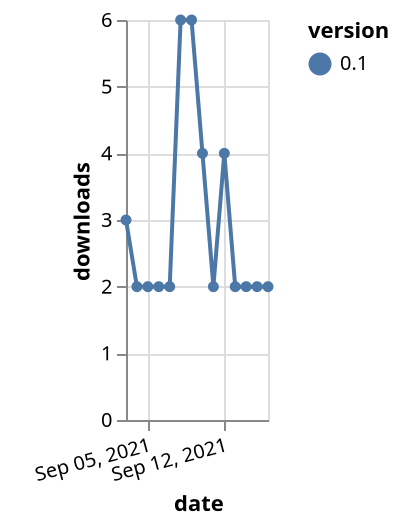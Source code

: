 {"$schema": "https://vega.github.io/schema/vega-lite/v5.json", "description": "A simple bar chart with embedded data.", "data": {"values": [{"date": "2021-09-03", "total": 4596, "delta": 3, "version": "0.1"}, {"date": "2021-09-04", "total": 4598, "delta": 2, "version": "0.1"}, {"date": "2021-09-05", "total": 4600, "delta": 2, "version": "0.1"}, {"date": "2021-09-06", "total": 4602, "delta": 2, "version": "0.1"}, {"date": "2021-09-07", "total": 4604, "delta": 2, "version": "0.1"}, {"date": "2021-09-08", "total": 4610, "delta": 6, "version": "0.1"}, {"date": "2021-09-09", "total": 4616, "delta": 6, "version": "0.1"}, {"date": "2021-09-10", "total": 4620, "delta": 4, "version": "0.1"}, {"date": "2021-09-11", "total": 4622, "delta": 2, "version": "0.1"}, {"date": "2021-09-12", "total": 4626, "delta": 4, "version": "0.1"}, {"date": "2021-09-13", "total": 4628, "delta": 2, "version": "0.1"}, {"date": "2021-09-14", "total": 4630, "delta": 2, "version": "0.1"}, {"date": "2021-09-15", "total": 4632, "delta": 2, "version": "0.1"}, {"date": "2021-09-16", "total": 4634, "delta": 2, "version": "0.1"}]}, "width": "container", "mark": {"type": "line", "point": {"filled": true}}, "encoding": {"x": {"field": "date", "type": "temporal", "timeUnit": "yearmonthdate", "title": "date", "axis": {"labelAngle": -15}}, "y": {"field": "delta", "type": "quantitative", "title": "downloads"}, "color": {"field": "version", "type": "nominal"}, "tooltip": {"field": "delta"}}}